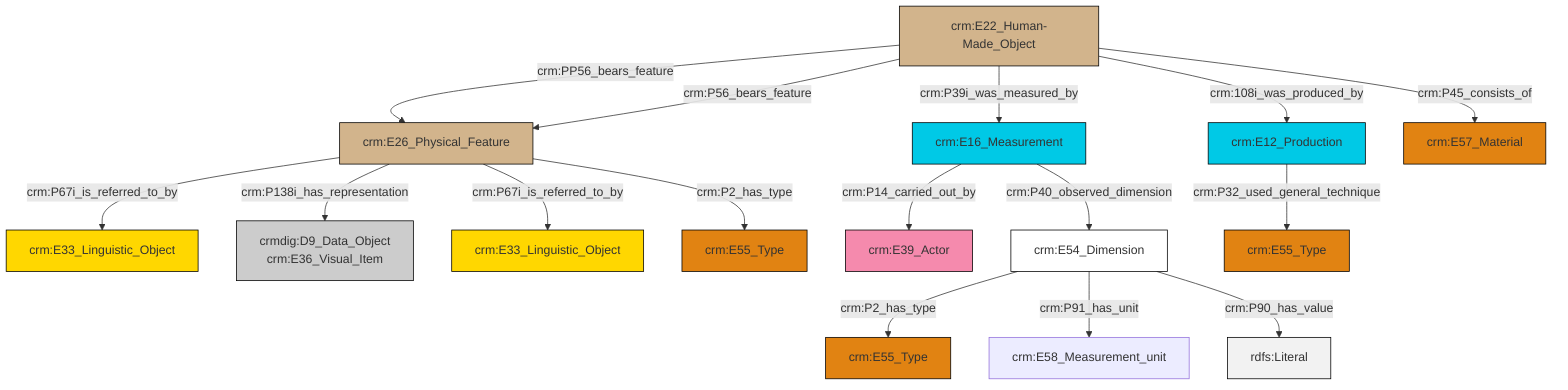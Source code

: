 graph TD
classDef Literal fill:#f2f2f2,stroke:#000000;
classDef CRM_Entity fill:#FFFFFF,stroke:#000000;
classDef Temporal_Entity fill:#00C9E6, stroke:#000000;
classDef Type fill:#E18312, stroke:#000000;
classDef Time-Span fill:#2C9C91, stroke:#000000;
classDef Appellation fill:#FFEB7F, stroke:#000000;
classDef Place fill:#008836, stroke:#000000;
classDef Persistent_Item fill:#B266B2, stroke:#000000;
classDef Conceptual_Object fill:#FFD700, stroke:#000000;
classDef Physical_Thing fill:#D2B48C, stroke:#000000;
classDef Actor fill:#f58aad, stroke:#000000;
classDef PC_Classes fill:#4ce600, stroke:#000000;
classDef Multi fill:#cccccc,stroke:#000000;

2["crm:E26_Physical_Feature"]:::Physical_Thing -->|crm:P67i_is_referred_to_by| 3["crm:E33_Linguistic_Object"]:::Conceptual_Object
10["crm:E22_Human-Made_Object"]:::Physical_Thing -->|crm:PP56_bears_feature| 2["crm:E26_Physical_Feature"]:::Physical_Thing
17["crm:E16_Measurement"]:::Temporal_Entity -->|crm:P14_carried_out_by| 18["crm:E39_Actor"]:::Actor
10["crm:E22_Human-Made_Object"]:::Physical_Thing -->|crm:P56_bears_feature| 2["crm:E26_Physical_Feature"]:::Physical_Thing
11["crm:E54_Dimension"]:::CRM_Entity -->|crm:P2_has_type| 23["crm:E55_Type"]:::Type
2["crm:E26_Physical_Feature"]:::Physical_Thing -->|crm:P138i_has_representation| 24["crmdig:D9_Data_Object<br>crm:E36_Visual_Item"]:::Multi
10["crm:E22_Human-Made_Object"]:::Physical_Thing -->|crm:P39i_was_measured_by| 17["crm:E16_Measurement"]:::Temporal_Entity
10["crm:E22_Human-Made_Object"]:::Physical_Thing -->|crm:108i_was_produced_by| 6["crm:E12_Production"]:::Temporal_Entity
17["crm:E16_Measurement"]:::Temporal_Entity -->|crm:P40_observed_dimension| 11["crm:E54_Dimension"]:::CRM_Entity
11["crm:E54_Dimension"]:::CRM_Entity -->|crm:P91_has_unit| 8["crm:E58_Measurement_unit"]:::Default
10["crm:E22_Human-Made_Object"]:::Physical_Thing -->|crm:P45_consists_of| 4["crm:E57_Material"]:::Type
6["crm:E12_Production"]:::Temporal_Entity -->|crm:P32_used_general_technique| 21["crm:E55_Type"]:::Type
2["crm:E26_Physical_Feature"]:::Physical_Thing -->|crm:P67i_is_referred_to_by| 0["crm:E33_Linguistic_Object"]:::Conceptual_Object
11["crm:E54_Dimension"]:::CRM_Entity -->|crm:P90_has_value| 29[rdfs:Literal]:::Literal
2["crm:E26_Physical_Feature"]:::Physical_Thing -->|crm:P2_has_type| 15["crm:E55_Type"]:::Type